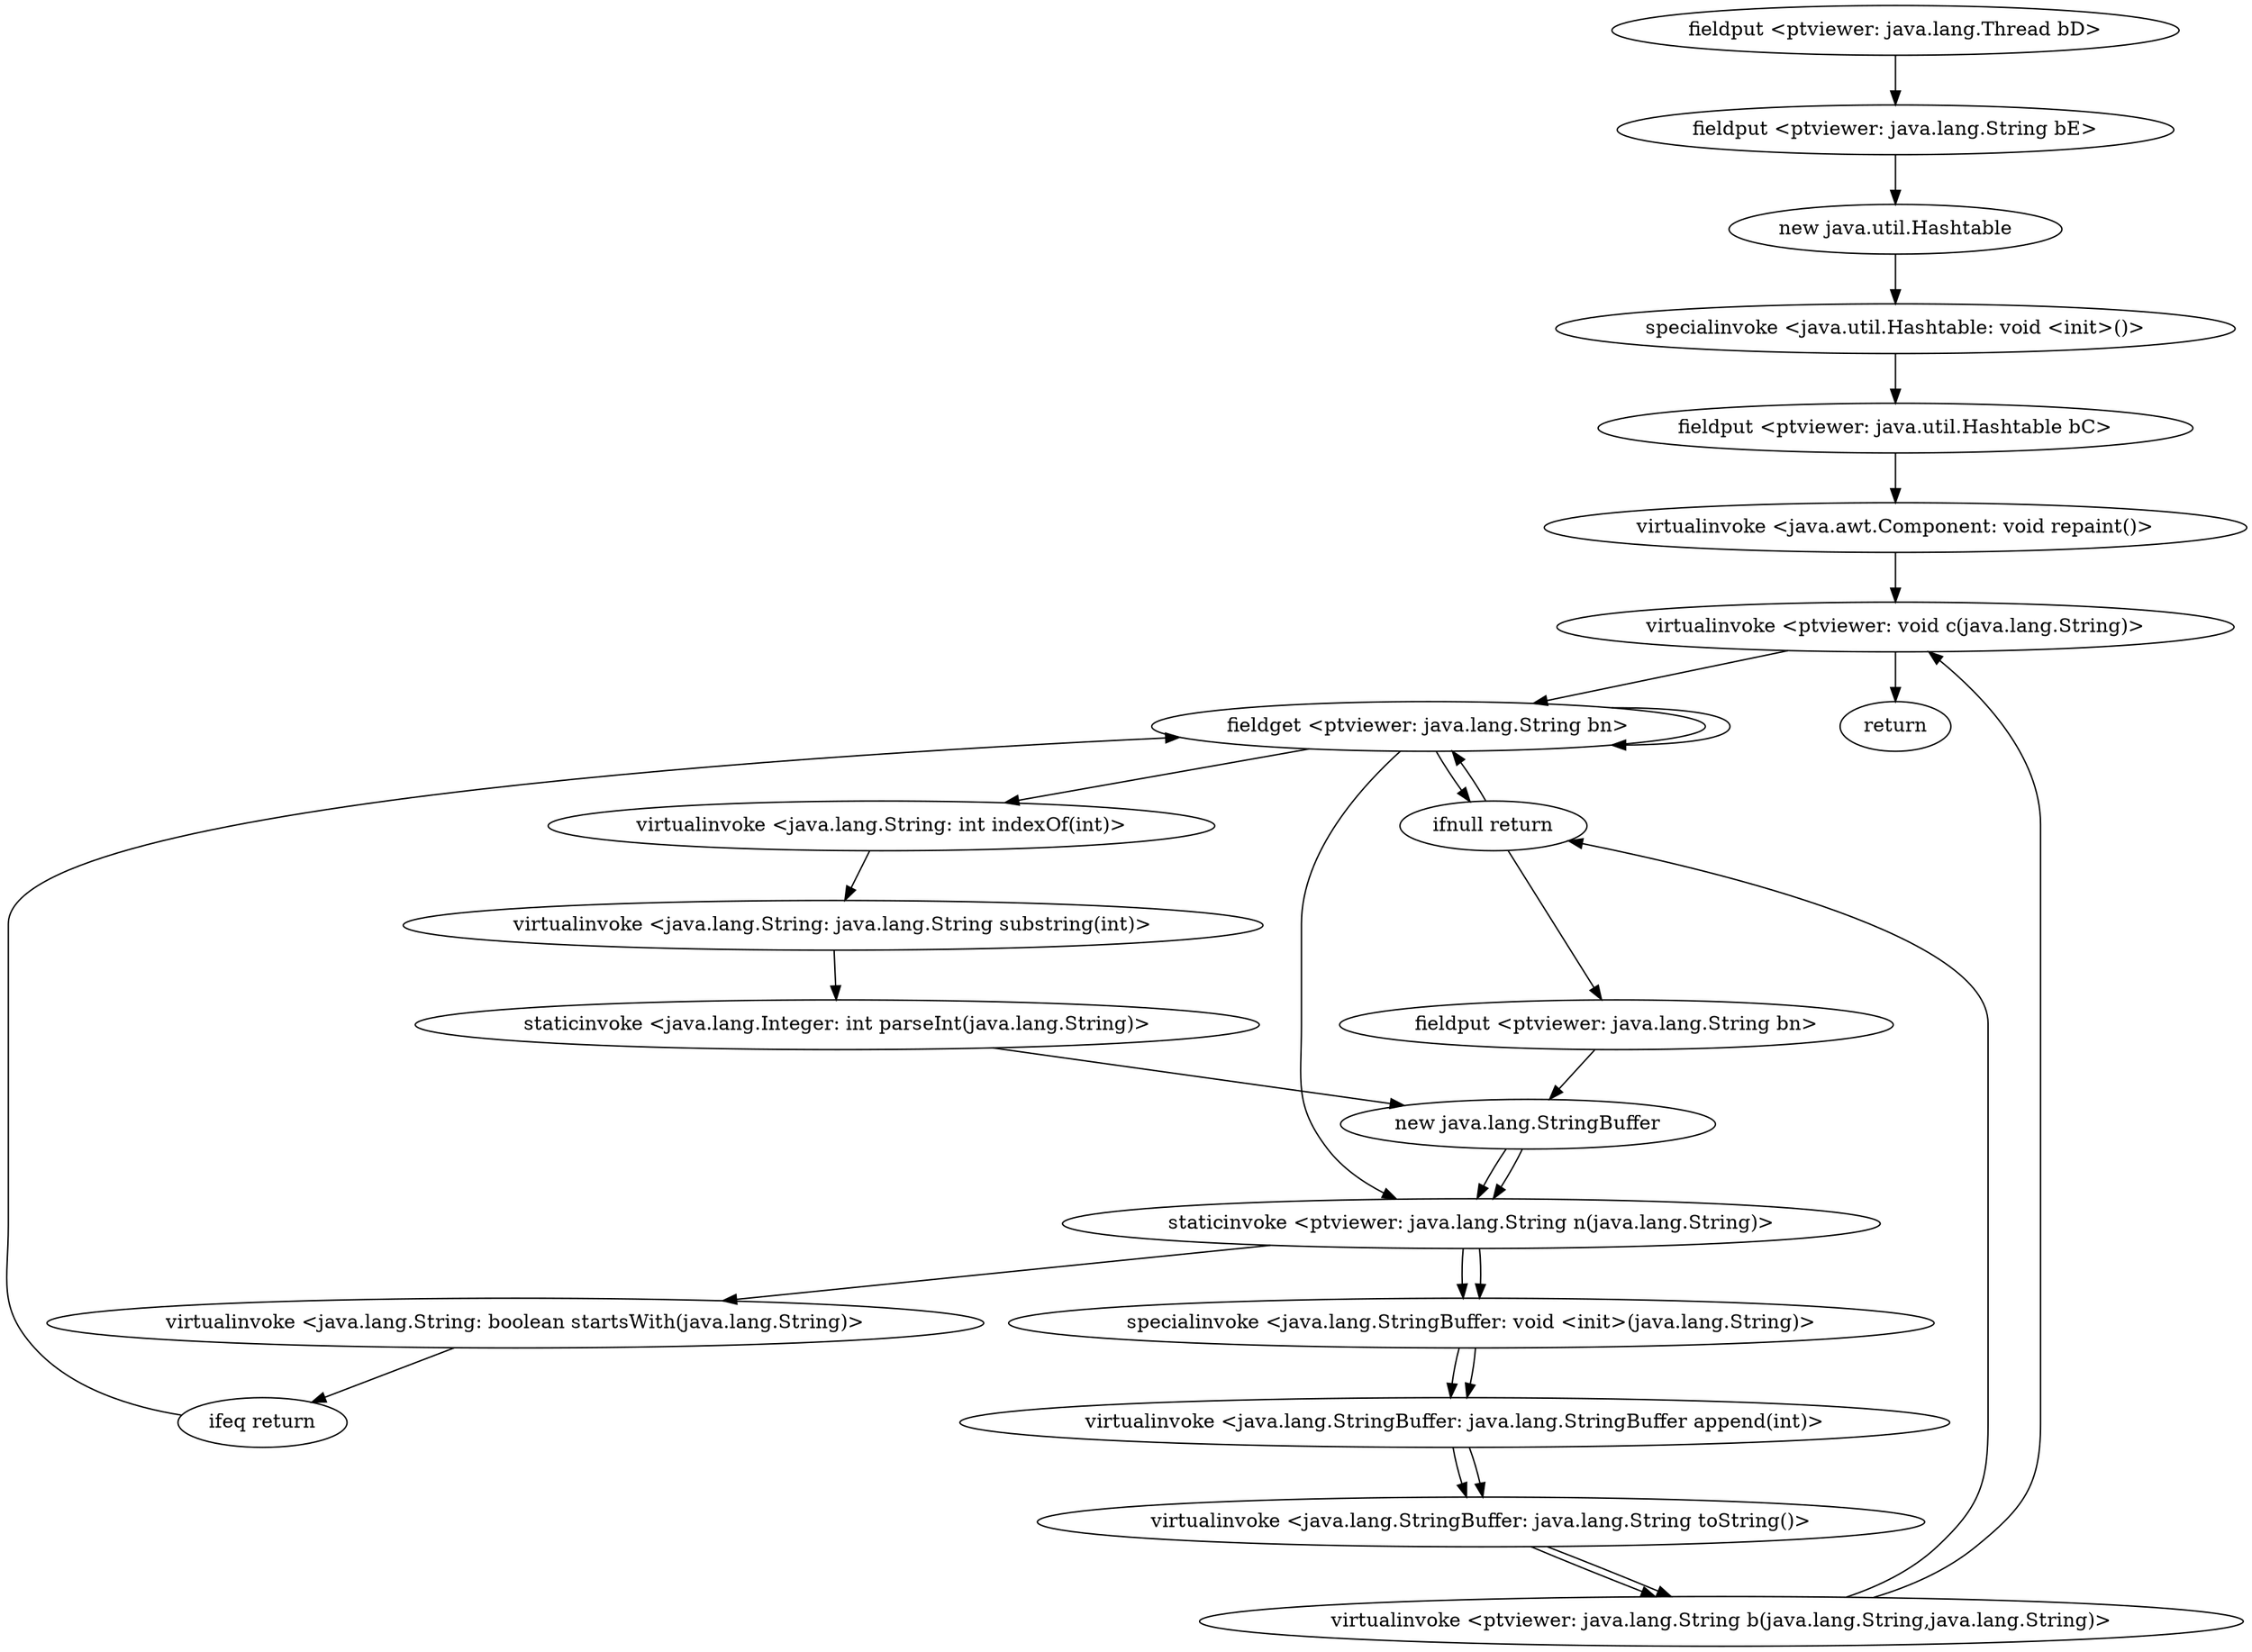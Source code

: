 digraph "" {
"fieldput <ptviewer: java.lang.Thread bD>";
 "fieldput <ptviewer: java.lang.Thread bD>"->"fieldput <ptviewer: java.lang.String bE>";
 "fieldput <ptviewer: java.lang.String bE>"->"new java.util.Hashtable";
 "new java.util.Hashtable"->"specialinvoke <java.util.Hashtable: void <init>()>";
 "specialinvoke <java.util.Hashtable: void <init>()>"->"fieldput <ptviewer: java.util.Hashtable bC>";
 "fieldput <ptviewer: java.util.Hashtable bC>"->"virtualinvoke <java.awt.Component: void repaint()>";
 "virtualinvoke <java.awt.Component: void repaint()>"->"virtualinvoke <ptviewer: void c(java.lang.String)>";
 "virtualinvoke <ptviewer: void c(java.lang.String)>"->"fieldget <ptviewer: java.lang.String bn>";
 "fieldget <ptviewer: java.lang.String bn>"->"ifnull return";
 "ifnull return"->"fieldget <ptviewer: java.lang.String bn>";
 "fieldget <ptviewer: java.lang.String bn>"->"staticinvoke <ptviewer: java.lang.String n(java.lang.String)>";
 "staticinvoke <ptviewer: java.lang.String n(java.lang.String)>"->"virtualinvoke <java.lang.String: boolean startsWith(java.lang.String)>";
 "virtualinvoke <java.lang.String: boolean startsWith(java.lang.String)>"->"ifeq return";
 "ifeq return"->"fieldget <ptviewer: java.lang.String bn>";
 "fieldget <ptviewer: java.lang.String bn>"->"fieldget <ptviewer: java.lang.String bn>";
 "fieldget <ptviewer: java.lang.String bn>"->"virtualinvoke <java.lang.String: int indexOf(int)>";
 "virtualinvoke <java.lang.String: int indexOf(int)>"->"virtualinvoke <java.lang.String: java.lang.String substring(int)>";
 "virtualinvoke <java.lang.String: java.lang.String substring(int)>"->"staticinvoke <java.lang.Integer: int parseInt(java.lang.String)>";
 "staticinvoke <java.lang.Integer: int parseInt(java.lang.String)>"->"new java.lang.StringBuffer";
 "new java.lang.StringBuffer"->"staticinvoke <ptviewer: java.lang.String n(java.lang.String)>";
 "staticinvoke <ptviewer: java.lang.String n(java.lang.String)>"->"specialinvoke <java.lang.StringBuffer: void <init>(java.lang.String)>";
 "specialinvoke <java.lang.StringBuffer: void <init>(java.lang.String)>"->"virtualinvoke <java.lang.StringBuffer: java.lang.StringBuffer append(int)>";
 "virtualinvoke <java.lang.StringBuffer: java.lang.StringBuffer append(int)>"->"virtualinvoke <java.lang.StringBuffer: java.lang.String toString()>";
 "virtualinvoke <java.lang.StringBuffer: java.lang.String toString()>"->"virtualinvoke <ptviewer: java.lang.String b(java.lang.String,java.lang.String)>";
 "virtualinvoke <ptviewer: java.lang.String b(java.lang.String,java.lang.String)>"->"ifnull return";
 "ifnull return"->"fieldput <ptviewer: java.lang.String bn>";
 "fieldput <ptviewer: java.lang.String bn>"->"new java.lang.StringBuffer";
 "new java.lang.StringBuffer"->"staticinvoke <ptviewer: java.lang.String n(java.lang.String)>";
 "staticinvoke <ptviewer: java.lang.String n(java.lang.String)>"->"specialinvoke <java.lang.StringBuffer: void <init>(java.lang.String)>";
 "specialinvoke <java.lang.StringBuffer: void <init>(java.lang.String)>"->"virtualinvoke <java.lang.StringBuffer: java.lang.StringBuffer append(int)>";
 "virtualinvoke <java.lang.StringBuffer: java.lang.StringBuffer append(int)>"->"virtualinvoke <java.lang.StringBuffer: java.lang.String toString()>";
 "virtualinvoke <java.lang.StringBuffer: java.lang.String toString()>"->"virtualinvoke <ptviewer: java.lang.String b(java.lang.String,java.lang.String)>";
 "virtualinvoke <ptviewer: java.lang.String b(java.lang.String,java.lang.String)>"->"virtualinvoke <ptviewer: void c(java.lang.String)>";
 "virtualinvoke <ptviewer: void c(java.lang.String)>"->"return";
}
